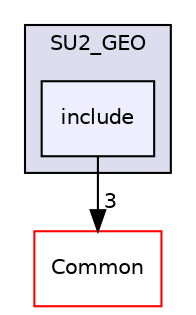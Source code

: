 digraph "SU2_GEO/include" {
  compound=true
  node [ fontsize="10", fontname="Helvetica"];
  edge [ labelfontsize="10", labelfontname="Helvetica"];
  subgraph clusterdir_b90f79fb541ad3e608448ba1c4c7891e {
    graph [ bgcolor="#ddddee", pencolor="black", label="SU2_GEO" fontname="Helvetica", fontsize="10", URL="dir_b90f79fb541ad3e608448ba1c4c7891e.html"]
  dir_4b0a30b6423db7be81bc8643fd2d04e5 [shape=box, label="include", style="filled", fillcolor="#eeeeff", pencolor="black", URL="dir_4b0a30b6423db7be81bc8643fd2d04e5.html"];
  }
  dir_4ab6b4cc6a7edbff49100e9123df213f [shape=box label="Common" fillcolor="white" style="filled" color="red" URL="dir_4ab6b4cc6a7edbff49100e9123df213f.html"];
  dir_4b0a30b6423db7be81bc8643fd2d04e5->dir_4ab6b4cc6a7edbff49100e9123df213f [headlabel="3", labeldistance=1.5 headhref="dir_000096_000000.html"];
}
